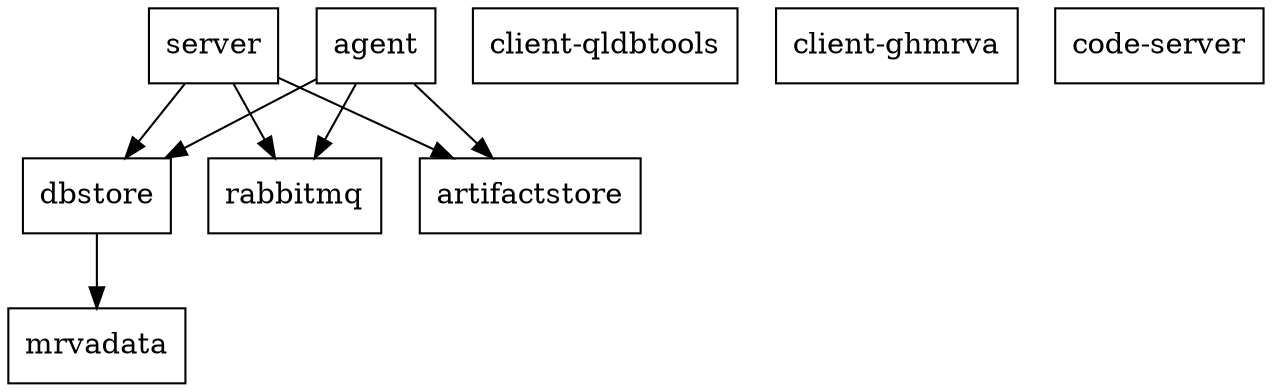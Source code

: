 digraph G {
    // Define nodes
    mrvadata [label="mrvadata" shape=box];
    client_qldbtools [label="client-qldbtools" shape=box];
    client_ghmrva [label="client-ghmrva" shape=box];
    code_server [label="code-server" shape=box];
    rabbitmq [label="rabbitmq" shape=box];
    server [label="server" shape=box];
    dbstore [label="dbstore" shape=box];
    artifactstore [label="artifactstore" shape=box];
    agent [label="agent" shape=box];

    // Define edges (dependencies)
    server -> rabbitmq;
    server -> dbstore;
    server -> artifactstore;
    dbstore -> mrvadata;
    agent -> rabbitmq;
    agent -> dbstore;
    agent -> artifactstore;

    // Define styling
    edge [arrowhead=normal];
}
